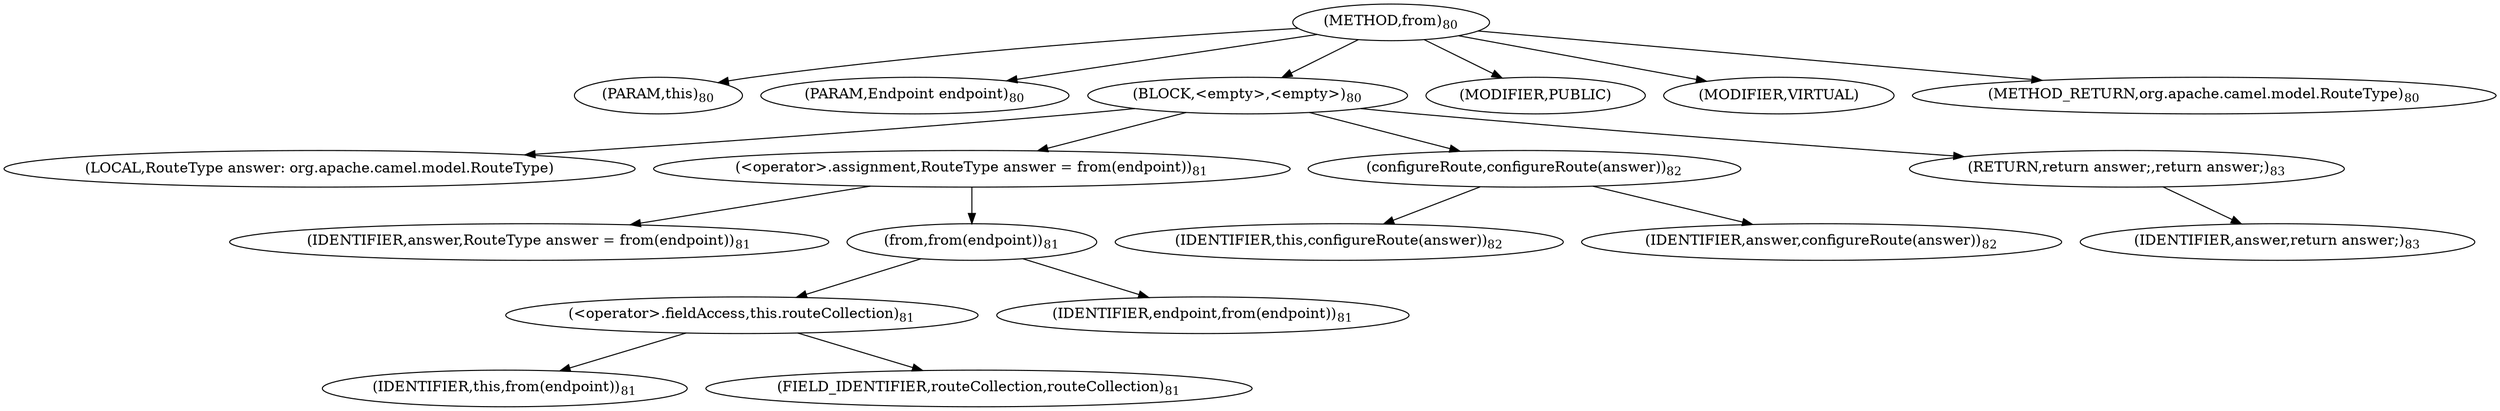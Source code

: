 digraph "from" {  
"135" [label = <(METHOD,from)<SUB>80</SUB>> ]
"10" [label = <(PARAM,this)<SUB>80</SUB>> ]
"136" [label = <(PARAM,Endpoint endpoint)<SUB>80</SUB>> ]
"137" [label = <(BLOCK,&lt;empty&gt;,&lt;empty&gt;)<SUB>80</SUB>> ]
"138" [label = <(LOCAL,RouteType answer: org.apache.camel.model.RouteType)> ]
"139" [label = <(&lt;operator&gt;.assignment,RouteType answer = from(endpoint))<SUB>81</SUB>> ]
"140" [label = <(IDENTIFIER,answer,RouteType answer = from(endpoint))<SUB>81</SUB>> ]
"141" [label = <(from,from(endpoint))<SUB>81</SUB>> ]
"142" [label = <(&lt;operator&gt;.fieldAccess,this.routeCollection)<SUB>81</SUB>> ]
"143" [label = <(IDENTIFIER,this,from(endpoint))<SUB>81</SUB>> ]
"144" [label = <(FIELD_IDENTIFIER,routeCollection,routeCollection)<SUB>81</SUB>> ]
"145" [label = <(IDENTIFIER,endpoint,from(endpoint))<SUB>81</SUB>> ]
"146" [label = <(configureRoute,configureRoute(answer))<SUB>82</SUB>> ]
"9" [label = <(IDENTIFIER,this,configureRoute(answer))<SUB>82</SUB>> ]
"147" [label = <(IDENTIFIER,answer,configureRoute(answer))<SUB>82</SUB>> ]
"148" [label = <(RETURN,return answer;,return answer;)<SUB>83</SUB>> ]
"149" [label = <(IDENTIFIER,answer,return answer;)<SUB>83</SUB>> ]
"150" [label = <(MODIFIER,PUBLIC)> ]
"151" [label = <(MODIFIER,VIRTUAL)> ]
"152" [label = <(METHOD_RETURN,org.apache.camel.model.RouteType)<SUB>80</SUB>> ]
  "135" -> "10" 
  "135" -> "136" 
  "135" -> "137" 
  "135" -> "150" 
  "135" -> "151" 
  "135" -> "152" 
  "137" -> "138" 
  "137" -> "139" 
  "137" -> "146" 
  "137" -> "148" 
  "139" -> "140" 
  "139" -> "141" 
  "141" -> "142" 
  "141" -> "145" 
  "142" -> "143" 
  "142" -> "144" 
  "146" -> "9" 
  "146" -> "147" 
  "148" -> "149" 
}
